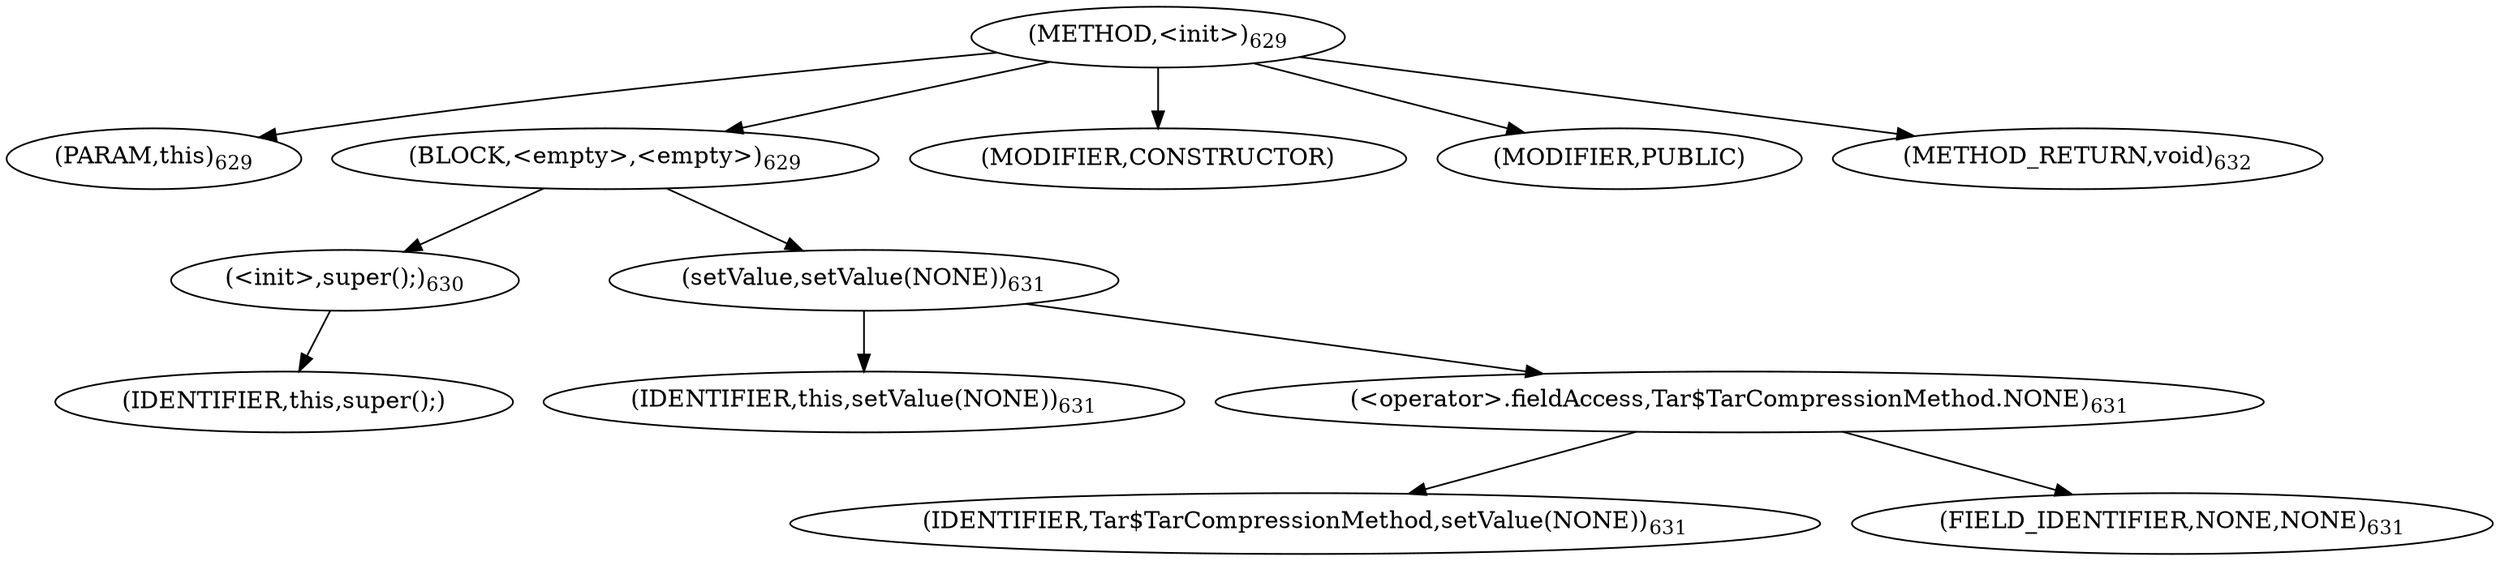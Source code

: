 digraph "&lt;init&gt;" {  
"1416" [label = <(METHOD,&lt;init&gt;)<SUB>629</SUB>> ]
"96" [label = <(PARAM,this)<SUB>629</SUB>> ]
"1417" [label = <(BLOCK,&lt;empty&gt;,&lt;empty&gt;)<SUB>629</SUB>> ]
"1418" [label = <(&lt;init&gt;,super();)<SUB>630</SUB>> ]
"95" [label = <(IDENTIFIER,this,super();)> ]
"1419" [label = <(setValue,setValue(NONE))<SUB>631</SUB>> ]
"97" [label = <(IDENTIFIER,this,setValue(NONE))<SUB>631</SUB>> ]
"1420" [label = <(&lt;operator&gt;.fieldAccess,Tar$TarCompressionMethod.NONE)<SUB>631</SUB>> ]
"1421" [label = <(IDENTIFIER,Tar$TarCompressionMethod,setValue(NONE))<SUB>631</SUB>> ]
"1422" [label = <(FIELD_IDENTIFIER,NONE,NONE)<SUB>631</SUB>> ]
"1423" [label = <(MODIFIER,CONSTRUCTOR)> ]
"1424" [label = <(MODIFIER,PUBLIC)> ]
"1425" [label = <(METHOD_RETURN,void)<SUB>632</SUB>> ]
  "1416" -> "96" 
  "1416" -> "1417" 
  "1416" -> "1423" 
  "1416" -> "1424" 
  "1416" -> "1425" 
  "1417" -> "1418" 
  "1417" -> "1419" 
  "1418" -> "95" 
  "1419" -> "97" 
  "1419" -> "1420" 
  "1420" -> "1421" 
  "1420" -> "1422" 
}

